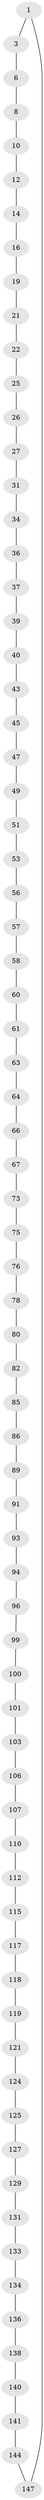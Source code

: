 // original degree distribution, {2: 1.0}
// Generated by graph-tools (version 1.1) at 2025/20/03/04/25 18:20:19]
// undirected, 74 vertices, 74 edges
graph export_dot {
graph [start="1"]
  node [color=gray90,style=filled];
  1 [super="+2+149"];
  3 [super="+4"];
  6 [super="+7"];
  8 [super="+9"];
  10 [super="+11"];
  12 [super="+13"];
  14 [super="+15"];
  16 [super="+17"];
  19 [super="+20"];
  21;
  22 [super="+23"];
  25;
  26;
  27 [super="+28"];
  31 [super="+32"];
  34 [super="+35"];
  36;
  37 [super="+38"];
  39;
  40 [super="+41"];
  43 [super="+44"];
  45 [super="+46"];
  47 [super="+48"];
  49 [super="+50"];
  51 [super="+52"];
  53 [super="+54"];
  56;
  57;
  58 [super="+59"];
  60;
  61 [super="+62"];
  63;
  64 [super="+65"];
  66;
  67 [super="+68"];
  73 [super="+74"];
  75;
  76 [super="+77"];
  78 [super="+79"];
  80 [super="+81"];
  82 [super="+83"];
  85;
  86 [super="+87"];
  89 [super="+90"];
  91 [super="+92"];
  93;
  94 [super="+95"];
  96 [super="+97"];
  99;
  100;
  101 [super="+102"];
  103 [super="+104"];
  106;
  107 [super="+108"];
  110 [super="+111"];
  112 [super="+113"];
  115 [super="+116"];
  117;
  118;
  119 [super="+120"];
  121 [super="+122"];
  124;
  125 [super="+126"];
  127 [super="+128"];
  129 [super="+130"];
  131 [super="+132"];
  133;
  134 [super="+135"];
  136 [super="+137"];
  138 [super="+139"];
  140;
  141 [super="+142"];
  144 [super="+145"];
  147 [super="+148"];
  1 -- 3;
  1 -- 147;
  3 -- 6;
  6 -- 8;
  8 -- 10;
  10 -- 12;
  12 -- 14;
  14 -- 16;
  16 -- 19;
  19 -- 21;
  21 -- 22;
  22 -- 25;
  25 -- 26;
  26 -- 27;
  27 -- 31;
  31 -- 34;
  34 -- 36;
  36 -- 37;
  37 -- 39;
  39 -- 40;
  40 -- 43;
  43 -- 45;
  45 -- 47;
  47 -- 49;
  49 -- 51;
  51 -- 53;
  53 -- 56;
  56 -- 57;
  57 -- 58;
  58 -- 60;
  60 -- 61;
  61 -- 63;
  63 -- 64;
  64 -- 66;
  66 -- 67;
  67 -- 73;
  73 -- 75;
  75 -- 76;
  76 -- 78;
  78 -- 80;
  80 -- 82;
  82 -- 85;
  85 -- 86;
  86 -- 89;
  89 -- 91;
  91 -- 93;
  93 -- 94;
  94 -- 96;
  96 -- 99;
  99 -- 100;
  100 -- 101;
  101 -- 103;
  103 -- 106;
  106 -- 107;
  107 -- 110;
  110 -- 112;
  112 -- 115;
  115 -- 117;
  117 -- 118;
  118 -- 119;
  119 -- 121;
  121 -- 124;
  124 -- 125;
  125 -- 127;
  127 -- 129;
  129 -- 131;
  131 -- 133;
  133 -- 134;
  134 -- 136;
  136 -- 138;
  138 -- 140;
  140 -- 141;
  141 -- 144;
  144 -- 147;
}
